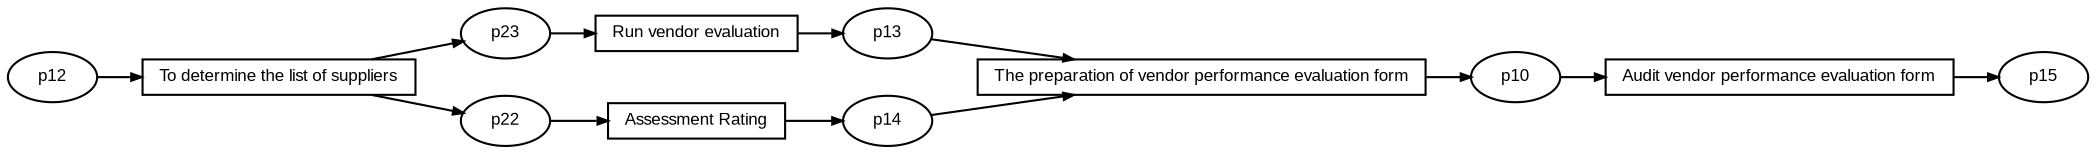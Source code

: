 digraph G {ranksep=".3"; fontsize="8"; remincross=true; margin="0.0,0.0"; fontname="Arial";rankdir="LR"; 
edge [arrowsize="0.5"];
node [height=".2",width=".2",fontname="Arial",fontsize="8"];
t0 [shape="box",label="To determine the list of suppliers"];
t1 [shape="box",label="The preparation of vendor performance evaluation form"];
t2 [shape="box",label="Assessment Rating"];
t3 [shape="box",label="Audit vendor performance evaluation form"];
t4 [shape="box",label="Run vendor evaluation"];
p0 [shape="oval",label="p12"];
p1 [shape="oval",label="p15"];
p2 [shape="oval",label="p23"];
p3 [shape="oval",label="p13"];
p4 [shape="oval",label="p10"];
p5 [shape="oval",label="p14"];
p6 [shape="oval",label="p22"];
t0 -> p6[label=""];
t4 -> p3[label=""];
p0 -> t0[label=""];
p2 -> t4[label=""];
t2 -> p5[label=""];
t0 -> p2[label=""];
p5 -> t1[label=""];
t1 -> p4[label=""];
p4 -> t3[label=""];
t3 -> p1[label=""];
p3 -> t1[label=""];
p6 -> t2[label=""];
}

